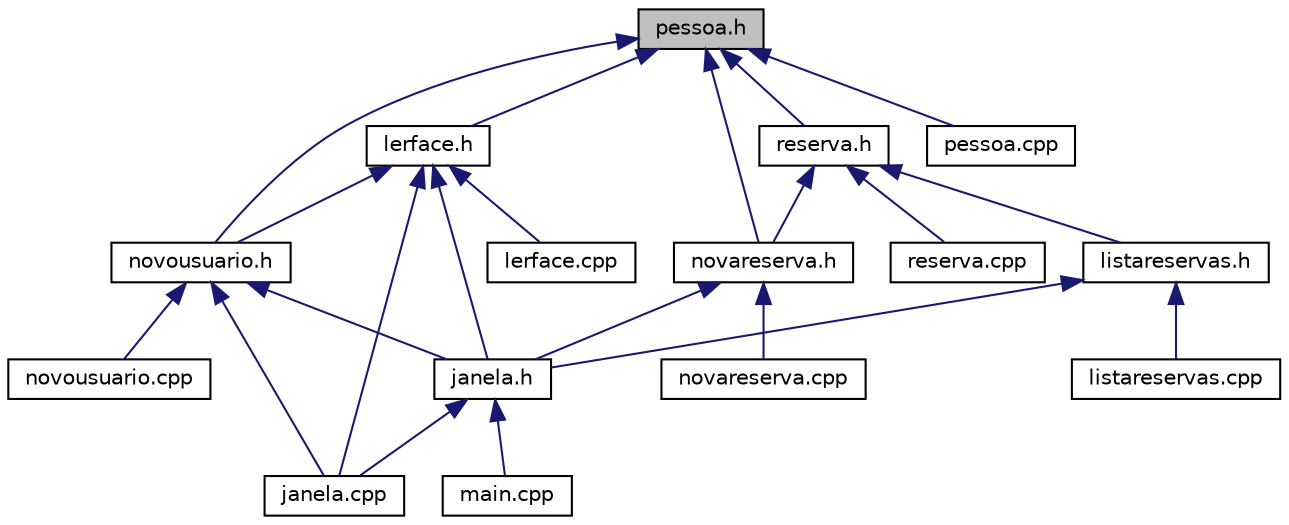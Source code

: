 digraph "pessoa.h"
{
  edge [fontname="Helvetica",fontsize="10",labelfontname="Helvetica",labelfontsize="10"];
  node [fontname="Helvetica",fontsize="10",shape=record];
  Node1 [label="pessoa.h",height=0.2,width=0.4,color="black", fillcolor="grey75", style="filled", fontcolor="black"];
  Node1 -> Node2 [dir="back",color="midnightblue",fontsize="10",style="solid"];
  Node2 [label="lerface.h",height=0.2,width=0.4,color="black", fillcolor="white", style="filled",URL="$lerface_8h.html"];
  Node2 -> Node3 [dir="back",color="midnightblue",fontsize="10",style="solid"];
  Node3 [label="janela.h",height=0.2,width=0.4,color="black", fillcolor="white", style="filled",URL="$janela_8h.html"];
  Node3 -> Node4 [dir="back",color="midnightblue",fontsize="10",style="solid"];
  Node4 [label="janela.cpp",height=0.2,width=0.4,color="black", fillcolor="white", style="filled",URL="$janela_8cpp.html"];
  Node3 -> Node5 [dir="back",color="midnightblue",fontsize="10",style="solid"];
  Node5 [label="main.cpp",height=0.2,width=0.4,color="black", fillcolor="white", style="filled",URL="$main_8cpp.html"];
  Node2 -> Node6 [dir="back",color="midnightblue",fontsize="10",style="solid"];
  Node6 [label="novousuario.h",height=0.2,width=0.4,color="black", fillcolor="white", style="filled",URL="$novousuario_8h.html"];
  Node6 -> Node3 [dir="back",color="midnightblue",fontsize="10",style="solid"];
  Node6 -> Node4 [dir="back",color="midnightblue",fontsize="10",style="solid"];
  Node6 -> Node7 [dir="back",color="midnightblue",fontsize="10",style="solid"];
  Node7 [label="novousuario.cpp",height=0.2,width=0.4,color="black", fillcolor="white", style="filled",URL="$novousuario_8cpp.html"];
  Node2 -> Node4 [dir="back",color="midnightblue",fontsize="10",style="solid"];
  Node2 -> Node8 [dir="back",color="midnightblue",fontsize="10",style="solid"];
  Node8 [label="lerface.cpp",height=0.2,width=0.4,color="black", fillcolor="white", style="filled",URL="$lerface_8cpp.html"];
  Node1 -> Node6 [dir="back",color="midnightblue",fontsize="10",style="solid"];
  Node1 -> Node9 [dir="back",color="midnightblue",fontsize="10",style="solid"];
  Node9 [label="reserva.h",height=0.2,width=0.4,color="black", fillcolor="white", style="filled",URL="$reserva_8h.html"];
  Node9 -> Node10 [dir="back",color="midnightblue",fontsize="10",style="solid"];
  Node10 [label="novareserva.h",height=0.2,width=0.4,color="black", fillcolor="white", style="filled",URL="$novareserva_8h.html"];
  Node10 -> Node3 [dir="back",color="midnightblue",fontsize="10",style="solid"];
  Node10 -> Node11 [dir="back",color="midnightblue",fontsize="10",style="solid"];
  Node11 [label="novareserva.cpp",height=0.2,width=0.4,color="black", fillcolor="white", style="filled",URL="$novareserva_8cpp.html"];
  Node9 -> Node12 [dir="back",color="midnightblue",fontsize="10",style="solid"];
  Node12 [label="listareservas.h",height=0.2,width=0.4,color="black", fillcolor="white", style="filled",URL="$listareservas_8h.html"];
  Node12 -> Node3 [dir="back",color="midnightblue",fontsize="10",style="solid"];
  Node12 -> Node13 [dir="back",color="midnightblue",fontsize="10",style="solid"];
  Node13 [label="listareservas.cpp",height=0.2,width=0.4,color="black", fillcolor="white", style="filled",URL="$listareservas_8cpp.html"];
  Node9 -> Node14 [dir="back",color="midnightblue",fontsize="10",style="solid"];
  Node14 [label="reserva.cpp",height=0.2,width=0.4,color="black", fillcolor="white", style="filled",URL="$reserva_8cpp.html"];
  Node1 -> Node10 [dir="back",color="midnightblue",fontsize="10",style="solid"];
  Node1 -> Node15 [dir="back",color="midnightblue",fontsize="10",style="solid"];
  Node15 [label="pessoa.cpp",height=0.2,width=0.4,color="black", fillcolor="white", style="filled",URL="$pessoa_8cpp.html"];
}
